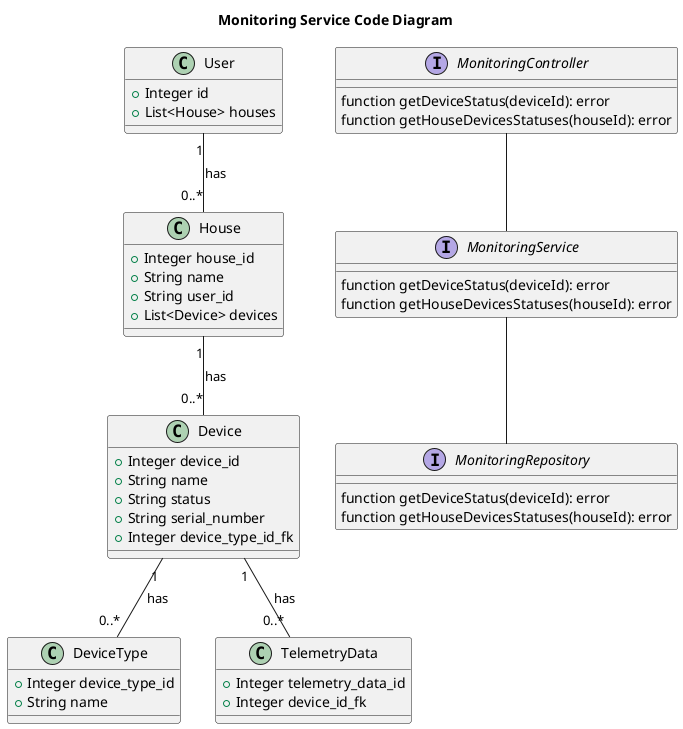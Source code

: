 @startuml
title Monitoring Service Code Diagram

class User {
  +Integer id
  +List<House> houses
}

class House {
    +Integer house_id
    +String name
    +String user_id
    +List<Device> devices
}

class Device {
    +Integer device_id
    +String name
    +String status
    +String serial_number
    +Integer device_type_id_fk
}

class DeviceType {
    +Integer device_type_id
    +String name
}

class TelemetryData {
    +Integer telemetry_data_id
    +Integer device_id_fk
}

User "1" -- "0..*" House : has
House "1" -- "0..*" Device : has
Device "1" -- "0..*" DeviceType : has
Device "1" -- "0..*" TelemetryData : has

interface MonitoringController {
function getDeviceStatus(deviceId): error
function getHouseDevicesStatuses(houseId): error
}

interface MonitoringService {
function getDeviceStatus(deviceId): error
function getHouseDevicesStatuses(houseId): error
}

interface MonitoringRepository {
function getDeviceStatus(deviceId): error
function getHouseDevicesStatuses(houseId): error
}

MonitoringController " " -- " " MonitoringService
MonitoringService " " -- " " MonitoringRepository

@enduml